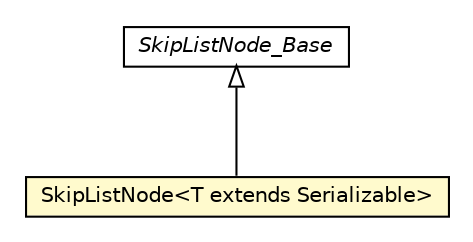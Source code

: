 #!/usr/local/bin/dot
#
# Class diagram 
# Generated by UMLGraph version 5.1 (http://www.umlgraph.org/)
#

digraph G {
	edge [fontname="Helvetica",fontsize=10,labelfontname="Helvetica",labelfontsize=10];
	node [fontname="Helvetica",fontsize=10,shape=plaintext];
	nodesep=0.25;
	ranksep=0.5;
	// pt.ist.fenixframework.adt.skiplist.SkipListNode_Base
	c28887 [label=<<table title="pt.ist.fenixframework.adt.skiplist.SkipListNode_Base" border="0" cellborder="1" cellspacing="0" cellpadding="2" port="p" href="./SkipListNode_Base.html">
		<tr><td><table border="0" cellspacing="0" cellpadding="1">
<tr><td align="center" balign="center"><font face="Helvetica-Oblique"> SkipListNode_Base </font></td></tr>
		</table></td></tr>
		</table>>, fontname="Helvetica", fontcolor="black", fontsize=10.0];
	// pt.ist.fenixframework.adt.skiplist.SkipListNode<T extends java.io.Serializable>
	c28888 [label=<<table title="pt.ist.fenixframework.adt.skiplist.SkipListNode" border="0" cellborder="1" cellspacing="0" cellpadding="2" port="p" bgcolor="lemonChiffon" href="./SkipListNode.html">
		<tr><td><table border="0" cellspacing="0" cellpadding="1">
<tr><td align="center" balign="center"> SkipListNode&lt;T extends Serializable&gt; </td></tr>
		</table></td></tr>
		</table>>, fontname="Helvetica", fontcolor="black", fontsize=10.0];
	//pt.ist.fenixframework.adt.skiplist.SkipListNode<T extends java.io.Serializable> extends pt.ist.fenixframework.adt.skiplist.SkipListNode_Base
	c28887:p -> c28888:p [dir=back,arrowtail=empty];
}

